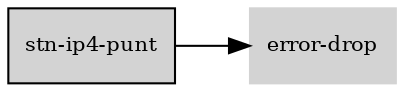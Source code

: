 digraph "stn_ip4_punt_subgraph" {
  rankdir=LR;
  node [shape=box, style=filled, fontsize=10, color=lightgray, fontcolor=black, fillcolor=lightgray];
  "stn-ip4-punt" [color=black, fontcolor=black, fillcolor=lightgray];
  edge [fontsize=8];
  "stn-ip4-punt" -> "error-drop";
}
